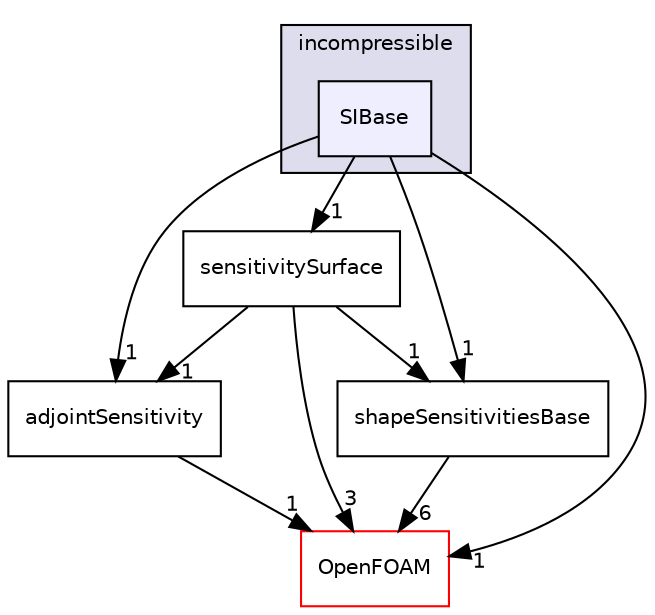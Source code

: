 digraph "src/optimisation/adjointOptimisation/adjoint/optimisation/adjointSensitivity/incompressible/SIBase" {
  bgcolor=transparent;
  compound=true
  node [ fontsize="10", fontname="Helvetica"];
  edge [ labelfontsize="10", labelfontname="Helvetica"];
  subgraph clusterdir_2b473d201aab52bb890a8b3370c59272 {
    graph [ bgcolor="#ddddee", pencolor="black", label="incompressible" fontname="Helvetica", fontsize="10", URL="dir_2b473d201aab52bb890a8b3370c59272.html"]
  dir_c9f41f3719fa69d022e2a1134e41ed21 [shape=box, label="SIBase", style="filled", fillcolor="#eeeeff", pencolor="black", URL="dir_c9f41f3719fa69d022e2a1134e41ed21.html"];
  }
  dir_c9975b67581c2da6d7f831922d1c5844 [shape=box label="adjointSensitivity" URL="dir_c9975b67581c2da6d7f831922d1c5844.html"];
  dir_0b22c8edd23710d15b1d2247fd5f446d [shape=box label="shapeSensitivitiesBase" URL="dir_0b22c8edd23710d15b1d2247fd5f446d.html"];
  dir_c5473ff19b20e6ec4dfe5c310b3778a8 [shape=box label="OpenFOAM" color="red" URL="dir_c5473ff19b20e6ec4dfe5c310b3778a8.html"];
  dir_b2e528e6e1ab1f3455b289de1663bc82 [shape=box label="sensitivitySurface" URL="dir_b2e528e6e1ab1f3455b289de1663bc82.html"];
  dir_c9975b67581c2da6d7f831922d1c5844->dir_c5473ff19b20e6ec4dfe5c310b3778a8 [headlabel="1", labeldistance=1.5 headhref="dir_002839_002151.html"];
  dir_c9f41f3719fa69d022e2a1134e41ed21->dir_c9975b67581c2da6d7f831922d1c5844 [headlabel="1", labeldistance=1.5 headhref="dir_002848_002839.html"];
  dir_c9f41f3719fa69d022e2a1134e41ed21->dir_0b22c8edd23710d15b1d2247fd5f446d [headlabel="1", labeldistance=1.5 headhref="dir_002848_002850.html"];
  dir_c9f41f3719fa69d022e2a1134e41ed21->dir_c5473ff19b20e6ec4dfe5c310b3778a8 [headlabel="1", labeldistance=1.5 headhref="dir_002848_002151.html"];
  dir_c9f41f3719fa69d022e2a1134e41ed21->dir_b2e528e6e1ab1f3455b289de1663bc82 [headlabel="1", labeldistance=1.5 headhref="dir_002848_002844.html"];
  dir_0b22c8edd23710d15b1d2247fd5f446d->dir_c5473ff19b20e6ec4dfe5c310b3778a8 [headlabel="6", labeldistance=1.5 headhref="dir_002850_002151.html"];
  dir_b2e528e6e1ab1f3455b289de1663bc82->dir_c9975b67581c2da6d7f831922d1c5844 [headlabel="1", labeldistance=1.5 headhref="dir_002844_002839.html"];
  dir_b2e528e6e1ab1f3455b289de1663bc82->dir_0b22c8edd23710d15b1d2247fd5f446d [headlabel="1", labeldistance=1.5 headhref="dir_002844_002850.html"];
  dir_b2e528e6e1ab1f3455b289de1663bc82->dir_c5473ff19b20e6ec4dfe5c310b3778a8 [headlabel="3", labeldistance=1.5 headhref="dir_002844_002151.html"];
}
